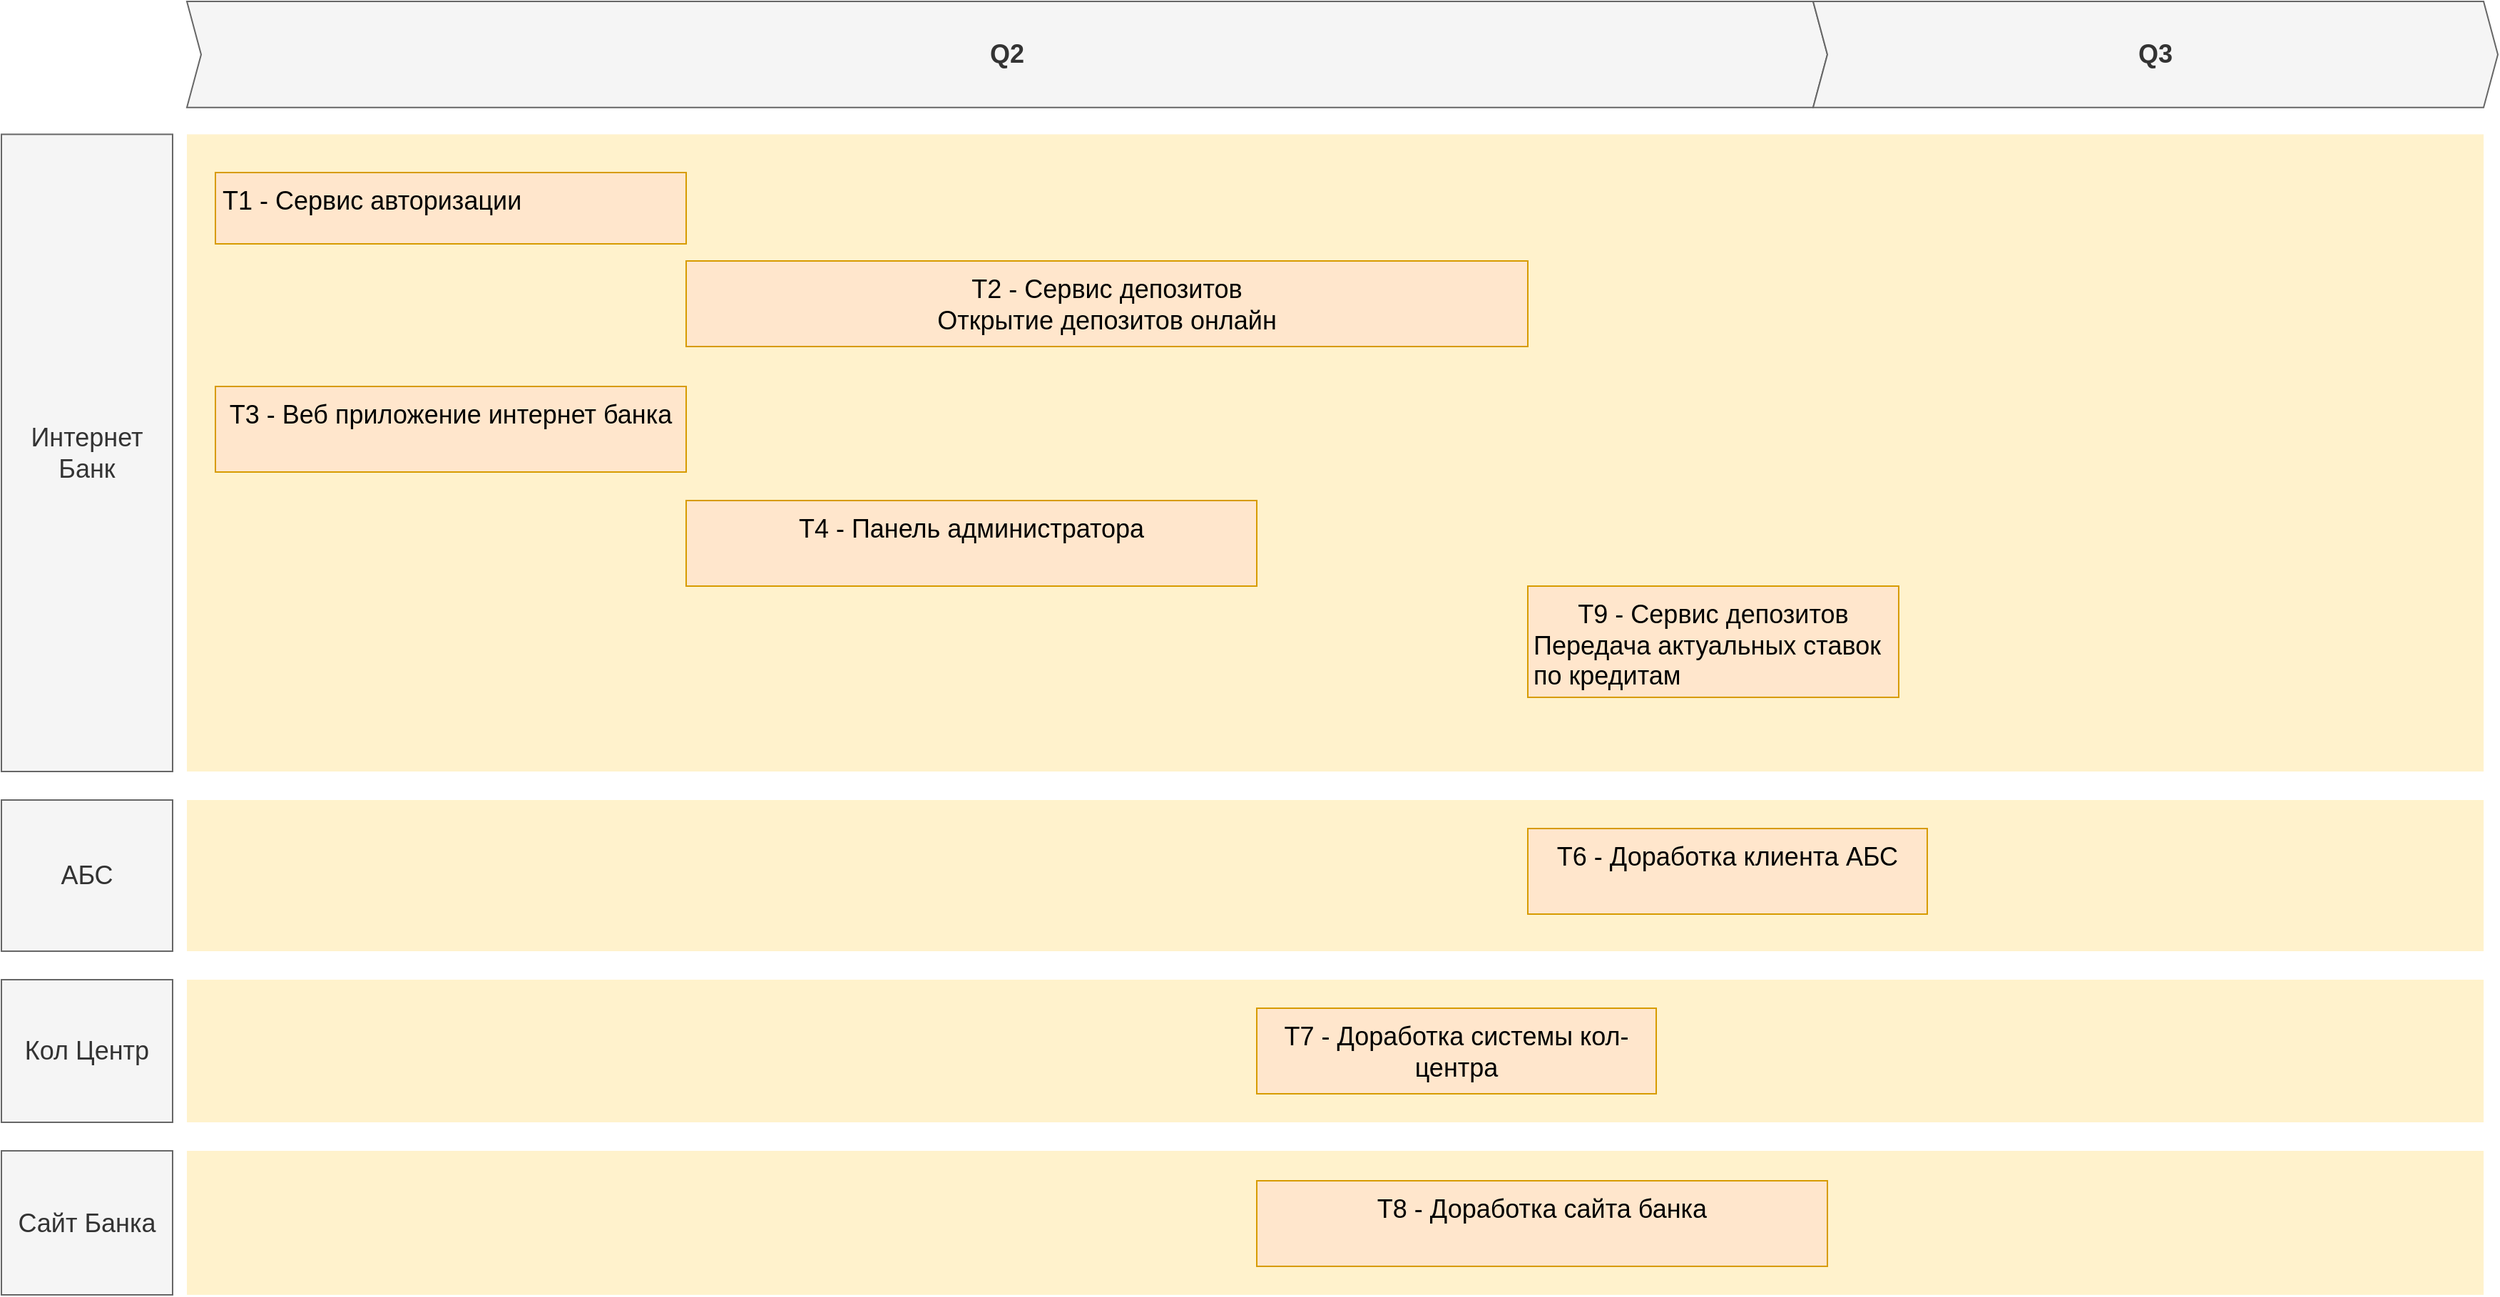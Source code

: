 <mxfile pages="2">
    <diagram id="1zcTAVt1k4KSup7FvAfL" name="Roadmap">
        <mxGraphModel dx="5337" dy="3352" grid="1" gridSize="10" guides="1" tooltips="1" connect="1" arrows="1" fold="1" page="1" pageScale="1" pageWidth="3300" pageHeight="2339" math="0" shadow="0">
            <root>
                <mxCell id="3D7FDG2aXA9G618_Kong-0"/>
                <mxCell id="3D7FDG2aXA9G618_Kong-1" parent="3D7FDG2aXA9G618_Kong-0"/>
                <mxCell id="wGroBH12Sy7-OgBsN0fJ-2" value="" style="shape=rect;fillColor=#fff2cc;strokeColor=none;fontSize=24;html=1;whiteSpace=wrap;align=left;verticalAlign=top;spacing=5;rounded=0;" parent="3D7FDG2aXA9G618_Kong-1" vertex="1">
                    <mxGeometry x="-2500" y="-680" width="1610" height="106" as="geometry"/>
                </mxCell>
                <mxCell id="wGroBH12Sy7-OgBsN0fJ-4" value="" style="shape=rect;fillColor=#fff2cc;strokeColor=none;fontSize=24;html=1;whiteSpace=wrap;align=left;verticalAlign=top;spacing=5;rounded=0;" parent="3D7FDG2aXA9G618_Kong-1" vertex="1">
                    <mxGeometry x="-2500" y="-1146.8" width="1610" height="446.8" as="geometry"/>
                </mxCell>
                <mxCell id="wGroBH12Sy7-OgBsN0fJ-5" value="Т1 - Сервис авторизации" style="shape=rect;fillColor=#ffe6cc;strokeColor=#d79b00;fontSize=18;html=1;whiteSpace=wrap;align=left;verticalAlign=top;spacing=5;rounded=0;" parent="3D7FDG2aXA9G618_Kong-1" vertex="1">
                    <mxGeometry x="-2480" y="-1120" width="330" height="50" as="geometry"/>
                </mxCell>
                <mxCell id="wGroBH12Sy7-OgBsN0fJ-6" value="&lt;span style=&quot;text-align: left;&quot;&gt;T2 - Сервис депозитов&lt;/span&gt;&lt;div style=&quot;text-align: left;&quot;&gt;Открытие депозитов онлайн&lt;/div&gt;" style="shape=rect;fillColor=#ffe6cc;strokeColor=#d79b00;fontSize=18;html=1;whiteSpace=wrap;align=center;verticalAlign=top;spacing=5;rounded=0;" parent="3D7FDG2aXA9G618_Kong-1" vertex="1">
                    <mxGeometry x="-2150" y="-1058" width="590" height="60" as="geometry"/>
                </mxCell>
                <mxCell id="wGroBH12Sy7-OgBsN0fJ-7" value="Интернет Банк" style="rounded=0;whiteSpace=wrap;html=1;fillColor=#f5f5f5;fontColor=#333333;strokeColor=#666666;fontSize=18;" parent="3D7FDG2aXA9G618_Kong-1" vertex="1">
                    <mxGeometry x="-2630" y="-1146.8" width="120" height="446.8" as="geometry"/>
                </mxCell>
                <mxCell id="wGroBH12Sy7-OgBsN0fJ-8" value="АБС" style="rounded=0;whiteSpace=wrap;html=1;fillColor=#f5f5f5;fontColor=#333333;strokeColor=#666666;fontSize=18;" parent="3D7FDG2aXA9G618_Kong-1" vertex="1">
                    <mxGeometry x="-2630" y="-680" width="120" height="106" as="geometry"/>
                </mxCell>
                <mxCell id="wGroBH12Sy7-OgBsN0fJ-9" value="Q2" style="shape=step;perimeter=stepPerimeter;whiteSpace=wrap;html=1;fixedSize=1;size=10;fillColor=#f5f5f5;strokeColor=#666666;fontSize=18;fontStyle=1;align=center;rounded=0;fontColor=#333333;" parent="3D7FDG2aXA9G618_Kong-1" vertex="1">
                    <mxGeometry x="-2500" y="-1240" width="1150" height="74.4" as="geometry"/>
                </mxCell>
                <mxCell id="wGroBH12Sy7-OgBsN0fJ-15" value="T6 - Доработка клиента АБС" style="shape=rect;fillColor=#ffe6cc;strokeColor=#d79b00;fontSize=18;html=1;whiteSpace=wrap;align=center;verticalAlign=top;spacing=5;rounded=0;" parent="3D7FDG2aXA9G618_Kong-1" vertex="1">
                    <mxGeometry x="-1560" y="-660" width="280" height="60" as="geometry"/>
                </mxCell>
                <mxCell id="0" value="Кол Центр" style="rounded=0;whiteSpace=wrap;html=1;fillColor=#f5f5f5;fontColor=#333333;strokeColor=#666666;fontSize=18;" vertex="1" parent="3D7FDG2aXA9G618_Kong-1">
                    <mxGeometry x="-2630" y="-554" width="120" height="100" as="geometry"/>
                </mxCell>
                <mxCell id="1" value="" style="shape=rect;fillColor=#fff2cc;strokeColor=none;fontSize=24;html=1;whiteSpace=wrap;align=left;verticalAlign=top;spacing=5;rounded=0;" vertex="1" parent="3D7FDG2aXA9G618_Kong-1">
                    <mxGeometry x="-2500" y="-554" width="1610" height="100" as="geometry"/>
                </mxCell>
                <mxCell id="2" value="Сайт Банка" style="rounded=0;whiteSpace=wrap;html=1;fillColor=#f5f5f5;fontColor=#333333;strokeColor=#666666;fontSize=18;" vertex="1" parent="3D7FDG2aXA9G618_Kong-1">
                    <mxGeometry x="-2630" y="-434" width="120" height="101" as="geometry"/>
                </mxCell>
                <mxCell id="3" value="" style="shape=rect;fillColor=#fff2cc;strokeColor=none;fontSize=24;html=1;whiteSpace=wrap;align=left;verticalAlign=top;spacing=5;rounded=0;" vertex="1" parent="3D7FDG2aXA9G618_Kong-1">
                    <mxGeometry x="-2500" y="-434" width="1610" height="101" as="geometry"/>
                </mxCell>
                <mxCell id="4" value="&lt;span style=&quot;text-align: left;&quot;&gt;T3 - Веб приложение интернет банка&lt;/span&gt;" style="shape=rect;fillColor=#ffe6cc;strokeColor=#d79b00;fontSize=18;html=1;whiteSpace=wrap;align=center;verticalAlign=top;spacing=5;rounded=0;" vertex="1" parent="3D7FDG2aXA9G618_Kong-1">
                    <mxGeometry x="-2480" y="-970" width="330" height="60" as="geometry"/>
                </mxCell>
                <mxCell id="5" value="&lt;span style=&quot;text-align: left;&quot;&gt;T4 - Панель администратора&lt;/span&gt;" style="shape=rect;fillColor=#ffe6cc;strokeColor=#d79b00;fontSize=18;html=1;whiteSpace=wrap;align=center;verticalAlign=top;spacing=5;rounded=0;" vertex="1" parent="3D7FDG2aXA9G618_Kong-1">
                    <mxGeometry x="-2150" y="-890" width="400" height="60" as="geometry"/>
                </mxCell>
                <mxCell id="6" value="T7 - Доработка системы кол-центра" style="shape=rect;fillColor=#ffe6cc;strokeColor=#d79b00;fontSize=18;html=1;whiteSpace=wrap;align=center;verticalAlign=top;spacing=5;rounded=0;" vertex="1" parent="3D7FDG2aXA9G618_Kong-1">
                    <mxGeometry x="-1750" y="-534" width="280" height="60" as="geometry"/>
                </mxCell>
                <mxCell id="7" value="&lt;span style=&quot;text-align: left;&quot;&gt;T8 - Доработка сайта банка&lt;/span&gt;" style="shape=rect;fillColor=#ffe6cc;strokeColor=#d79b00;fontSize=18;html=1;whiteSpace=wrap;align=center;verticalAlign=top;spacing=5;rounded=0;" vertex="1" parent="3D7FDG2aXA9G618_Kong-1">
                    <mxGeometry x="-1750" y="-413" width="400" height="60" as="geometry"/>
                </mxCell>
                <mxCell id="8" value="&lt;span style=&quot;text-align: left;&quot;&gt;T9 - Сервис депозитов&lt;/span&gt;&lt;div style=&quot;text-align: left;&quot;&gt;Передача актуальных ставок по кредитам&lt;/div&gt;" style="shape=rect;fillColor=#ffe6cc;strokeColor=#d79b00;fontSize=18;html=1;whiteSpace=wrap;align=center;verticalAlign=top;spacing=5;rounded=0;" vertex="1" parent="3D7FDG2aXA9G618_Kong-1">
                    <mxGeometry x="-1560" y="-830" width="260" height="78" as="geometry"/>
                </mxCell>
                <mxCell id="18" value="Q3" style="shape=step;perimeter=stepPerimeter;whiteSpace=wrap;html=1;fixedSize=1;size=10;fillColor=#f5f5f5;strokeColor=#666666;fontSize=18;fontStyle=1;align=center;rounded=0;fontColor=#333333;" vertex="1" parent="3D7FDG2aXA9G618_Kong-1">
                    <mxGeometry x="-1360" y="-1240" width="480" height="74.4" as="geometry"/>
                </mxCell>
            </root>
        </mxGraphModel>
    </diagram>
    <diagram id="6faDem5PxRRIMGQd80wj" name="Roadmap_change">
        <mxGraphModel grid="1" page="1" gridSize="10" guides="1" tooltips="1" connect="1" arrows="1" fold="1" pageScale="1" pageWidth="3300" pageHeight="2339" math="0" shadow="0">
            <root>
                <mxCell id="0"/>
                <mxCell id="1" parent="0"/>
                <mxCell id="QlwB00z0-otb056kdUWZ-19" value="" style="shape=rect;fillColor=#fff2cc;strokeColor=none;fontSize=24;html=1;whiteSpace=wrap;align=left;verticalAlign=top;spacing=5;rounded=0;" vertex="1" parent="1">
                    <mxGeometry x="-2500" y="-530" width="1620" height="190" as="geometry"/>
                </mxCell>
                <mxCell id="QlwB00z0-otb056kdUWZ-18" value="" style="shape=rect;fillColor=#fff2cc;strokeColor=none;fontSize=24;html=1;whiteSpace=wrap;align=left;verticalAlign=top;spacing=5;rounded=0;" vertex="1" parent="1">
                    <mxGeometry x="-2500" y="-730" width="1620" height="180" as="geometry"/>
                </mxCell>
                <mxCell id="QlwB00z0-otb056kdUWZ-17" value="" style="shape=rect;fillColor=#fff2cc;strokeColor=none;fontSize=24;html=1;whiteSpace=wrap;align=left;verticalAlign=top;spacing=5;rounded=0;" vertex="1" parent="1">
                    <mxGeometry x="-2500" y="-930" width="1610" height="180" as="geometry"/>
                </mxCell>
                <mxCell id="QlwB00z0-otb056kdUWZ-3" value="" style="shape=rect;fillColor=#fff2cc;strokeColor=none;fontSize=24;html=1;whiteSpace=wrap;align=left;verticalAlign=top;spacing=5;rounded=0;" vertex="1" parent="1">
                    <mxGeometry x="-2500" y="-1146.8" width="1610" height="196.8" as="geometry"/>
                </mxCell>
                <mxCell id="QlwB00z0-otb056kdUWZ-4" value="T1 - API сервиса интеграции депозитов АБС" style="shape=rect;fillColor=#ffe6cc;strokeColor=#d79b00;fontSize=18;html=1;whiteSpace=wrap;align=left;verticalAlign=top;spacing=5;rounded=0;" vertex="1" parent="1">
                    <mxGeometry x="-2480" y="-1120" width="390" height="50" as="geometry"/>
                </mxCell>
                <mxCell id="QlwB00z0-otb056kdUWZ-5" value="T2 - Передача файлов на SFTP-сервер" style="shape=rect;fillColor=#ffe6cc;strokeColor=#d79b00;fontSize=18;html=1;whiteSpace=wrap;align=center;verticalAlign=top;spacing=5;rounded=0;" vertex="1" parent="1">
                    <mxGeometry x="-2120" y="-1040" width="550" height="60" as="geometry"/>
                </mxCell>
                <mxCell id="QlwB00z0-otb056kdUWZ-6" value="АБС&lt;div&gt;Сервис интеграции депозитов&lt;/div&gt;" style="rounded=0;whiteSpace=wrap;html=1;fillColor=#f5f5f5;fontColor=#333333;strokeColor=#666666;fontSize=18;" vertex="1" parent="1">
                    <mxGeometry x="-2630" y="-1146.8" width="120" height="196.8" as="geometry"/>
                </mxCell>
                <mxCell id="QlwB00z0-otb056kdUWZ-7" value="SFTP" style="rounded=0;whiteSpace=wrap;html=1;fillColor=#f5f5f5;fontColor=#333333;strokeColor=#666666;fontSize=18;" vertex="1" parent="1">
                    <mxGeometry x="-2630" y="-930" width="120" height="180" as="geometry"/>
                </mxCell>
                <mxCell id="QlwB00z0-otb056kdUWZ-8" value="Q2" style="shape=step;perimeter=stepPerimeter;whiteSpace=wrap;html=1;fixedSize=1;size=10;fillColor=#f5f5f5;strokeColor=#666666;fontSize=18;fontStyle=1;align=center;rounded=0;fontColor=#333333;" vertex="1" parent="1">
                    <mxGeometry x="-2500" y="-1240" width="1610" height="74.4" as="geometry"/>
                </mxCell>
                <mxCell id="QlwB00z0-otb056kdUWZ-11" value="T5 - Вывод ставок пользователю системы колл-центра" style="shape=rect;fillColor=#ffe6cc;strokeColor=#d79b00;fontSize=18;html=1;whiteSpace=wrap;align=center;verticalAlign=top;spacing=5;rounded=0;" vertex="1" parent="1">
                    <mxGeometry x="-1860" y="-640" width="940" height="50" as="geometry"/>
                </mxCell>
                <mxCell id="QlwB00z0-otb056kdUWZ-12" value="T4 - Получение ставок через API интеграции АБС" style="shape=rect;fillColor=#ffe6cc;strokeColor=#d79b00;fontSize=18;html=1;whiteSpace=wrap;align=center;verticalAlign=top;spacing=5;rounded=0;" vertex="1" parent="1">
                    <mxGeometry x="-2060" y="-720" width="480" height="60" as="geometry"/>
                </mxCell>
                <mxCell id="QlwB00z0-otb056kdUWZ-13" value="T6 - Получение файлов с SFTP для операторов партнера" style="shape=rect;fillColor=#ffe6cc;strokeColor=#d79b00;fontSize=18;html=1;whiteSpace=wrap;align=center;verticalAlign=top;spacing=5;rounded=0;" vertex="1" parent="1">
                    <mxGeometry x="-1560" y="-470" width="640" height="50" as="geometry"/>
                </mxCell>
                <mxCell id="QlwB00z0-otb056kdUWZ-14" value="Система колл-центра" style="rounded=0;whiteSpace=wrap;html=1;fillColor=#f5f5f5;fontColor=#333333;strokeColor=#666666;fontSize=18;" vertex="1" parent="1">
                    <mxGeometry x="-2630" y="-730" width="120" height="180" as="geometry"/>
                </mxCell>
                <mxCell id="QlwB00z0-otb056kdUWZ-15" value="Система&amp;nbsp; партнерского колл-центра" style="rounded=0;whiteSpace=wrap;html=1;fillColor=#f5f5f5;fontColor=#333333;strokeColor=#666666;fontSize=18;" vertex="1" parent="1">
                    <mxGeometry x="-2630" y="-530" width="120" height="190" as="geometry"/>
                </mxCell>
                <mxCell id="QlwB00z0-otb056kdUWZ-16" value="T3 - Развернуть SFTP сервер" style="shape=rect;fillColor=#ffe6cc;strokeColor=#d79b00;fontSize=18;html=1;whiteSpace=wrap;align=center;verticalAlign=top;spacing=5;rounded=0;" vertex="1" parent="1">
                    <mxGeometry x="-2400" y="-910" width="280" height="60" as="geometry"/>
                </mxCell>
            </root>
        </mxGraphModel>
    </diagram>
</mxfile>